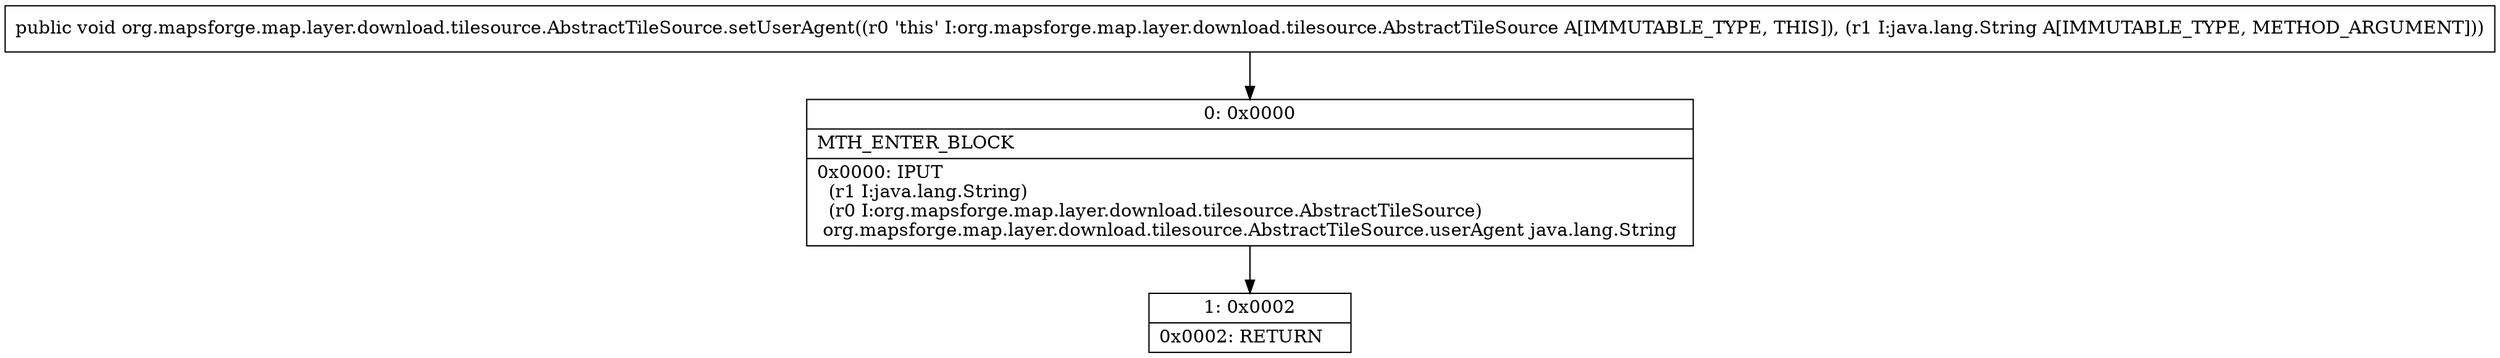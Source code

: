 digraph "CFG fororg.mapsforge.map.layer.download.tilesource.AbstractTileSource.setUserAgent(Ljava\/lang\/String;)V" {
Node_0 [shape=record,label="{0\:\ 0x0000|MTH_ENTER_BLOCK\l|0x0000: IPUT  \l  (r1 I:java.lang.String)\l  (r0 I:org.mapsforge.map.layer.download.tilesource.AbstractTileSource)\l org.mapsforge.map.layer.download.tilesource.AbstractTileSource.userAgent java.lang.String \l}"];
Node_1 [shape=record,label="{1\:\ 0x0002|0x0002: RETURN   \l}"];
MethodNode[shape=record,label="{public void org.mapsforge.map.layer.download.tilesource.AbstractTileSource.setUserAgent((r0 'this' I:org.mapsforge.map.layer.download.tilesource.AbstractTileSource A[IMMUTABLE_TYPE, THIS]), (r1 I:java.lang.String A[IMMUTABLE_TYPE, METHOD_ARGUMENT])) }"];
MethodNode -> Node_0;
Node_0 -> Node_1;
}

